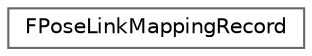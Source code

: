 digraph "Graphical Class Hierarchy"
{
 // INTERACTIVE_SVG=YES
 // LATEX_PDF_SIZE
  bgcolor="transparent";
  edge [fontname=Helvetica,fontsize=10,labelfontname=Helvetica,labelfontsize=10];
  node [fontname=Helvetica,fontsize=10,shape=box,height=0.2,width=0.4];
  rankdir="LR";
  Node0 [id="Node000000",label="FPoseLinkMappingRecord",height=0.2,width=0.4,color="grey40", fillcolor="white", style="filled",URL="$d9/d83/structFPoseLinkMappingRecord.html",tooltip=" "];
}
